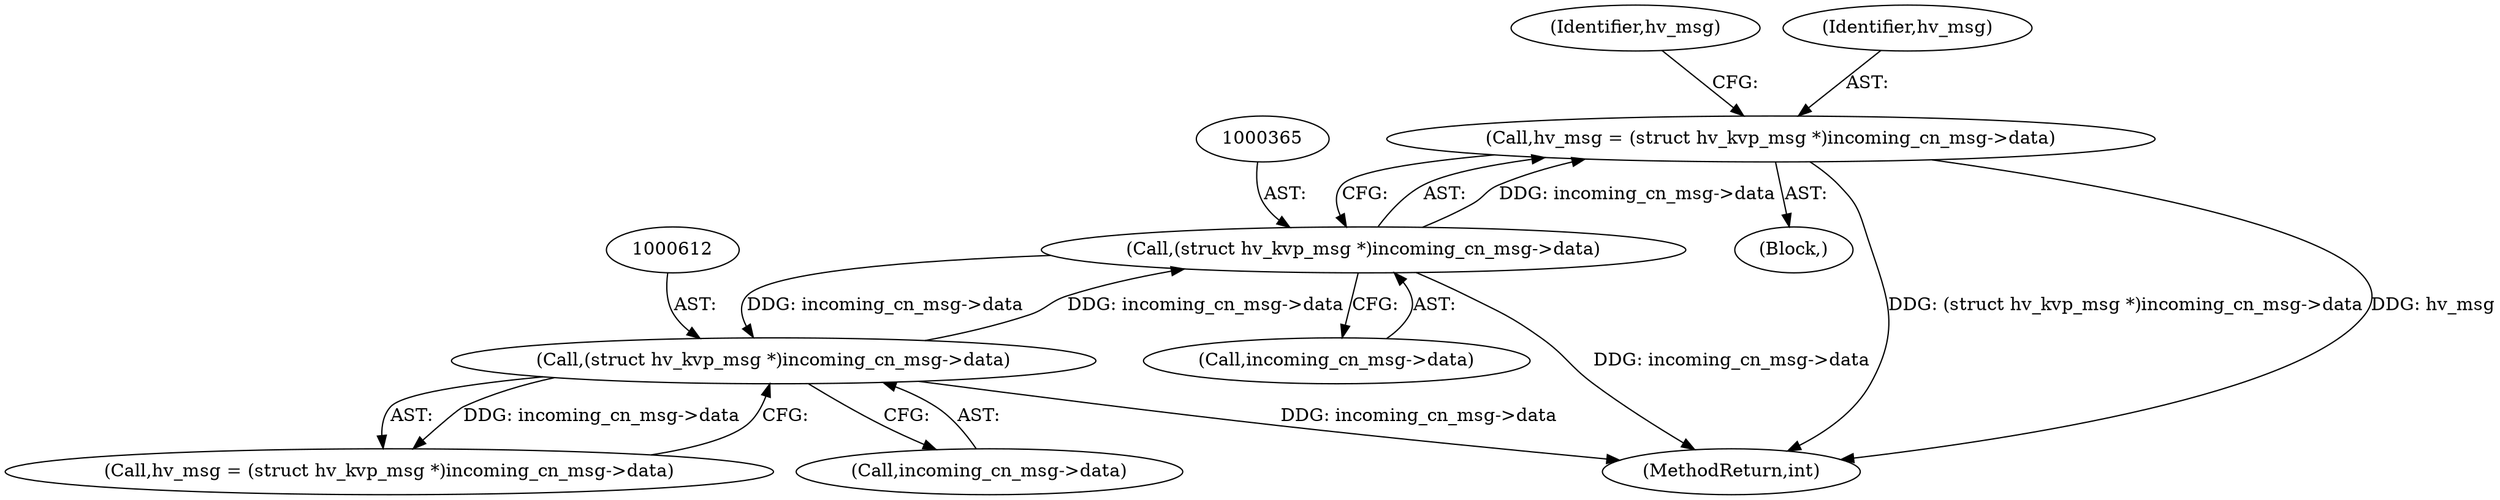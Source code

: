 digraph "0_linux_bcc2c9c3fff859e0eb019fe6fec26f9b8eba795c@pointer" {
"1000362" [label="(Call,hv_msg = (struct hv_kvp_msg *)incoming_cn_msg->data)"];
"1000364" [label="(Call,(struct hv_kvp_msg *)incoming_cn_msg->data)"];
"1000611" [label="(Call,(struct hv_kvp_msg *)incoming_cn_msg->data)"];
"1000372" [label="(Identifier,hv_msg)"];
"1000609" [label="(Call,hv_msg = (struct hv_kvp_msg *)incoming_cn_msg->data)"];
"1000613" [label="(Call,incoming_cn_msg->data)"];
"1000288" [label="(Block,)"];
"1000366" [label="(Call,incoming_cn_msg->data)"];
"1000363" [label="(Identifier,hv_msg)"];
"1000364" [label="(Call,(struct hv_kvp_msg *)incoming_cn_msg->data)"];
"1000784" [label="(MethodReturn,int)"];
"1000611" [label="(Call,(struct hv_kvp_msg *)incoming_cn_msg->data)"];
"1000362" [label="(Call,hv_msg = (struct hv_kvp_msg *)incoming_cn_msg->data)"];
"1000362" -> "1000288"  [label="AST: "];
"1000362" -> "1000364"  [label="CFG: "];
"1000363" -> "1000362"  [label="AST: "];
"1000364" -> "1000362"  [label="AST: "];
"1000372" -> "1000362"  [label="CFG: "];
"1000362" -> "1000784"  [label="DDG: (struct hv_kvp_msg *)incoming_cn_msg->data"];
"1000362" -> "1000784"  [label="DDG: hv_msg"];
"1000364" -> "1000362"  [label="DDG: incoming_cn_msg->data"];
"1000364" -> "1000366"  [label="CFG: "];
"1000365" -> "1000364"  [label="AST: "];
"1000366" -> "1000364"  [label="AST: "];
"1000364" -> "1000784"  [label="DDG: incoming_cn_msg->data"];
"1000611" -> "1000364"  [label="DDG: incoming_cn_msg->data"];
"1000364" -> "1000611"  [label="DDG: incoming_cn_msg->data"];
"1000611" -> "1000609"  [label="AST: "];
"1000611" -> "1000613"  [label="CFG: "];
"1000612" -> "1000611"  [label="AST: "];
"1000613" -> "1000611"  [label="AST: "];
"1000609" -> "1000611"  [label="CFG: "];
"1000611" -> "1000784"  [label="DDG: incoming_cn_msg->data"];
"1000611" -> "1000609"  [label="DDG: incoming_cn_msg->data"];
}
